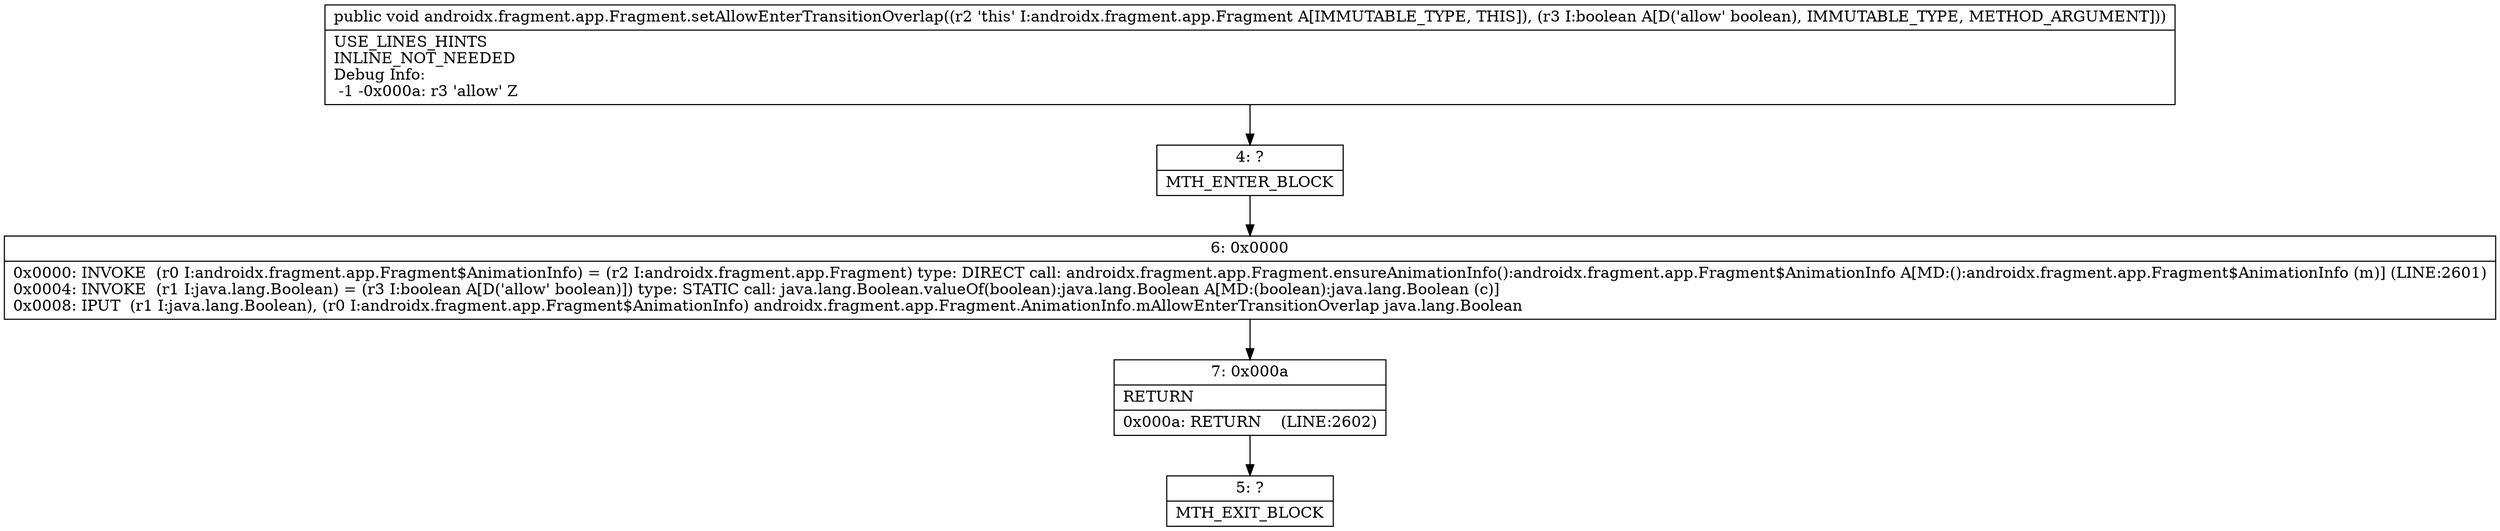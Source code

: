digraph "CFG forandroidx.fragment.app.Fragment.setAllowEnterTransitionOverlap(Z)V" {
Node_4 [shape=record,label="{4\:\ ?|MTH_ENTER_BLOCK\l}"];
Node_6 [shape=record,label="{6\:\ 0x0000|0x0000: INVOKE  (r0 I:androidx.fragment.app.Fragment$AnimationInfo) = (r2 I:androidx.fragment.app.Fragment) type: DIRECT call: androidx.fragment.app.Fragment.ensureAnimationInfo():androidx.fragment.app.Fragment$AnimationInfo A[MD:():androidx.fragment.app.Fragment$AnimationInfo (m)] (LINE:2601)\l0x0004: INVOKE  (r1 I:java.lang.Boolean) = (r3 I:boolean A[D('allow' boolean)]) type: STATIC call: java.lang.Boolean.valueOf(boolean):java.lang.Boolean A[MD:(boolean):java.lang.Boolean (c)]\l0x0008: IPUT  (r1 I:java.lang.Boolean), (r0 I:androidx.fragment.app.Fragment$AnimationInfo) androidx.fragment.app.Fragment.AnimationInfo.mAllowEnterTransitionOverlap java.lang.Boolean \l}"];
Node_7 [shape=record,label="{7\:\ 0x000a|RETURN\l|0x000a: RETURN    (LINE:2602)\l}"];
Node_5 [shape=record,label="{5\:\ ?|MTH_EXIT_BLOCK\l}"];
MethodNode[shape=record,label="{public void androidx.fragment.app.Fragment.setAllowEnterTransitionOverlap((r2 'this' I:androidx.fragment.app.Fragment A[IMMUTABLE_TYPE, THIS]), (r3 I:boolean A[D('allow' boolean), IMMUTABLE_TYPE, METHOD_ARGUMENT]))  | USE_LINES_HINTS\lINLINE_NOT_NEEDED\lDebug Info:\l  \-1 \-0x000a: r3 'allow' Z\l}"];
MethodNode -> Node_4;Node_4 -> Node_6;
Node_6 -> Node_7;
Node_7 -> Node_5;
}

